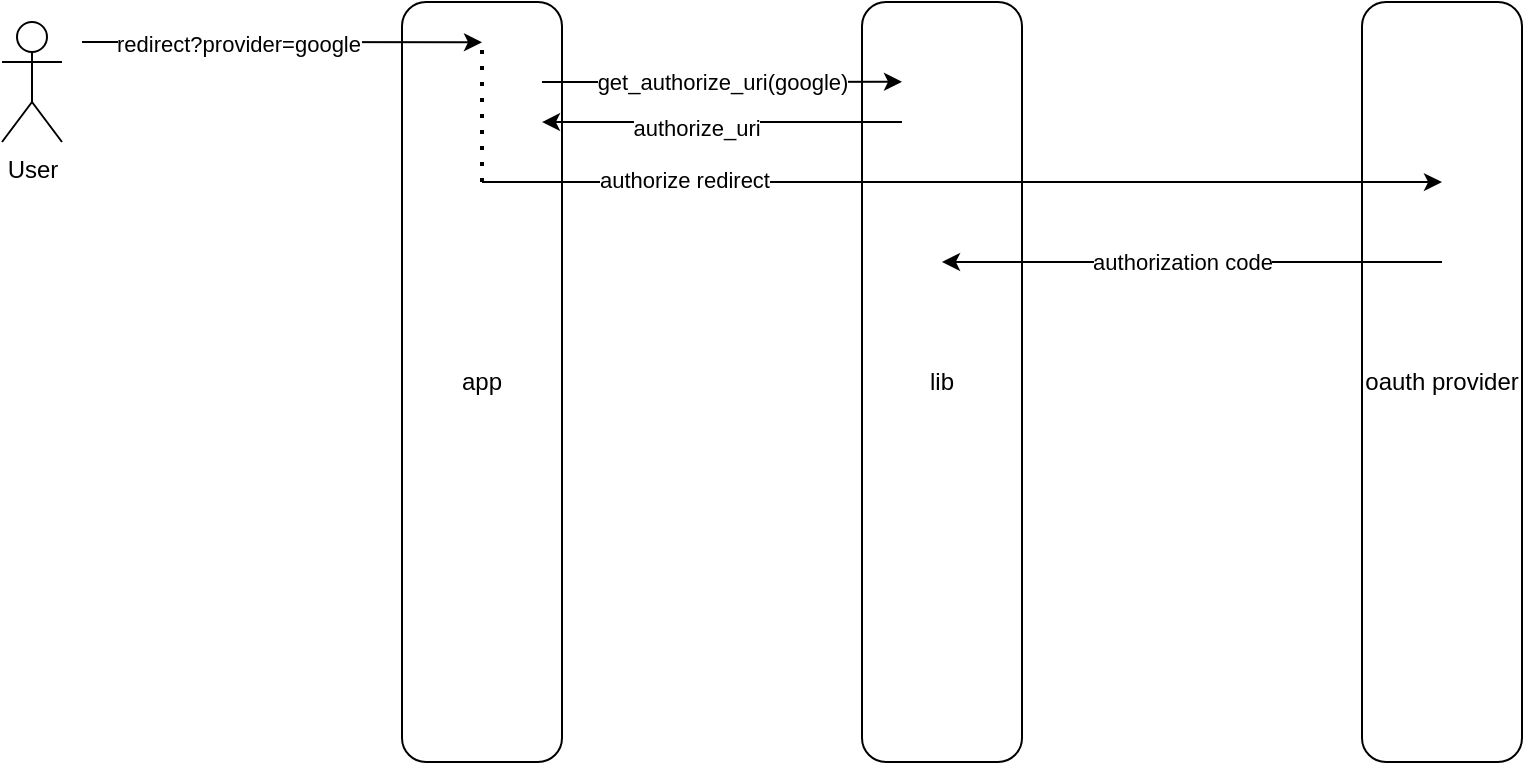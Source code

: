 <mxfile version="20.6.0" type="github">
  <diagram id="C5RBs43oDa-KdzZeNtuy" name="Page-1">
    <mxGraphModel dx="1348" dy="805" grid="1" gridSize="10" guides="1" tooltips="1" connect="1" arrows="1" fold="1" page="1" pageScale="1" pageWidth="827" pageHeight="1169" math="0" shadow="0">
      <root>
        <mxCell id="WIyWlLk6GJQsqaUBKTNV-0" />
        <mxCell id="WIyWlLk6GJQsqaUBKTNV-1" parent="WIyWlLk6GJQsqaUBKTNV-0" />
        <mxCell id="8-UZZp7eL8nday4LSBE8-0" value="app&lt;br&gt;" style="rounded=1;whiteSpace=wrap;html=1;" vertex="1" parent="WIyWlLk6GJQsqaUBKTNV-1">
          <mxGeometry x="240" y="80" width="80" height="380" as="geometry" />
        </mxCell>
        <mxCell id="8-UZZp7eL8nday4LSBE8-1" value="lib" style="rounded=1;whiteSpace=wrap;html=1;" vertex="1" parent="WIyWlLk6GJQsqaUBKTNV-1">
          <mxGeometry x="470" y="80" width="80" height="380" as="geometry" />
        </mxCell>
        <mxCell id="8-UZZp7eL8nday4LSBE8-2" value="oauth provider&lt;br&gt;" style="rounded=1;whiteSpace=wrap;html=1;" vertex="1" parent="WIyWlLk6GJQsqaUBKTNV-1">
          <mxGeometry x="720" y="80" width="80" height="380" as="geometry" />
        </mxCell>
        <mxCell id="8-UZZp7eL8nday4LSBE8-3" value="User" style="shape=umlActor;verticalLabelPosition=bottom;verticalAlign=top;html=1;outlineConnect=0;" vertex="1" parent="WIyWlLk6GJQsqaUBKTNV-1">
          <mxGeometry x="40" y="90" width="30" height="60" as="geometry" />
        </mxCell>
        <mxCell id="8-UZZp7eL8nday4LSBE8-5" value="" style="endArrow=classic;html=1;rounded=0;entryX=0.5;entryY=0.053;entryDx=0;entryDy=0;entryPerimeter=0;" edge="1" parent="WIyWlLk6GJQsqaUBKTNV-1" target="8-UZZp7eL8nday4LSBE8-0">
          <mxGeometry width="50" height="50" relative="1" as="geometry">
            <mxPoint x="80" y="100" as="sourcePoint" />
            <mxPoint x="440" y="380" as="targetPoint" />
          </mxGeometry>
        </mxCell>
        <mxCell id="8-UZZp7eL8nday4LSBE8-6" value="redirect?provider=google&lt;br&gt;" style="edgeLabel;html=1;align=center;verticalAlign=middle;resizable=0;points=[];" vertex="1" connectable="0" parent="8-UZZp7eL8nday4LSBE8-5">
          <mxGeometry x="-0.227" y="-1" relative="1" as="geometry">
            <mxPoint as="offset" />
          </mxGeometry>
        </mxCell>
        <mxCell id="8-UZZp7eL8nday4LSBE8-8" value="" style="endArrow=classic;html=1;rounded=0;entryX=0.25;entryY=0.105;entryDx=0;entryDy=0;entryPerimeter=0;" edge="1" parent="WIyWlLk6GJQsqaUBKTNV-1" target="8-UZZp7eL8nday4LSBE8-1">
          <mxGeometry width="50" height="50" relative="1" as="geometry">
            <mxPoint x="310" y="120" as="sourcePoint" />
            <mxPoint x="330" y="70" as="targetPoint" />
          </mxGeometry>
        </mxCell>
        <mxCell id="8-UZZp7eL8nday4LSBE8-10" value="get_authorize_uri(google)" style="edgeLabel;html=1;align=center;verticalAlign=middle;resizable=0;points=[];" vertex="1" connectable="0" parent="8-UZZp7eL8nday4LSBE8-8">
          <mxGeometry x="-0.4" y="-1" relative="1" as="geometry">
            <mxPoint x="36" y="-1" as="offset" />
          </mxGeometry>
        </mxCell>
        <mxCell id="8-UZZp7eL8nday4LSBE8-11" value="" style="endArrow=classic;html=1;rounded=0;entryX=0.875;entryY=0.158;entryDx=0;entryDy=0;entryPerimeter=0;exitX=0.25;exitY=0.158;exitDx=0;exitDy=0;exitPerimeter=0;" edge="1" parent="WIyWlLk6GJQsqaUBKTNV-1" source="8-UZZp7eL8nday4LSBE8-1" target="8-UZZp7eL8nday4LSBE8-0">
          <mxGeometry width="50" height="50" relative="1" as="geometry">
            <mxPoint x="390" y="420" as="sourcePoint" />
            <mxPoint x="440" y="370" as="targetPoint" />
          </mxGeometry>
        </mxCell>
        <mxCell id="8-UZZp7eL8nday4LSBE8-12" value="authorize_uri" style="edgeLabel;html=1;align=center;verticalAlign=middle;resizable=0;points=[];" vertex="1" connectable="0" parent="8-UZZp7eL8nday4LSBE8-11">
          <mxGeometry x="0.147" y="3" relative="1" as="geometry">
            <mxPoint as="offset" />
          </mxGeometry>
        </mxCell>
        <mxCell id="8-UZZp7eL8nday4LSBE8-13" value="" style="endArrow=classic;html=1;rounded=0;exitX=0.5;exitY=0.237;exitDx=0;exitDy=0;exitPerimeter=0;entryX=0.5;entryY=0.237;entryDx=0;entryDy=0;entryPerimeter=0;" edge="1" parent="WIyWlLk6GJQsqaUBKTNV-1" source="8-UZZp7eL8nday4LSBE8-0" target="8-UZZp7eL8nday4LSBE8-2">
          <mxGeometry width="50" height="50" relative="1" as="geometry">
            <mxPoint x="390" y="420" as="sourcePoint" />
            <mxPoint x="440" y="370" as="targetPoint" />
          </mxGeometry>
        </mxCell>
        <mxCell id="8-UZZp7eL8nday4LSBE8-15" value="authorize redirect" style="edgeLabel;html=1;align=center;verticalAlign=middle;resizable=0;points=[];" vertex="1" connectable="0" parent="8-UZZp7eL8nday4LSBE8-13">
          <mxGeometry x="-0.579" y="1" relative="1" as="geometry">
            <mxPoint as="offset" />
          </mxGeometry>
        </mxCell>
        <mxCell id="8-UZZp7eL8nday4LSBE8-14" value="" style="endArrow=none;dashed=1;html=1;dashPattern=1 3;strokeWidth=2;rounded=0;entryX=0.5;entryY=0.053;entryDx=0;entryDy=0;entryPerimeter=0;" edge="1" parent="WIyWlLk6GJQsqaUBKTNV-1" target="8-UZZp7eL8nday4LSBE8-0">
          <mxGeometry width="50" height="50" relative="1" as="geometry">
            <mxPoint x="280" y="170" as="sourcePoint" />
            <mxPoint x="440" y="370" as="targetPoint" />
          </mxGeometry>
        </mxCell>
        <mxCell id="8-UZZp7eL8nday4LSBE8-16" value="" style="endArrow=classic;html=1;rounded=0;entryX=0.5;entryY=0.342;entryDx=0;entryDy=0;entryPerimeter=0;exitX=0.5;exitY=0.342;exitDx=0;exitDy=0;exitPerimeter=0;" edge="1" parent="WIyWlLk6GJQsqaUBKTNV-1" source="8-UZZp7eL8nday4LSBE8-2" target="8-UZZp7eL8nday4LSBE8-1">
          <mxGeometry width="50" height="50" relative="1" as="geometry">
            <mxPoint x="390" y="420" as="sourcePoint" />
            <mxPoint x="440" y="370" as="targetPoint" />
          </mxGeometry>
        </mxCell>
        <mxCell id="8-UZZp7eL8nday4LSBE8-17" value="authorization code" style="edgeLabel;html=1;align=center;verticalAlign=middle;resizable=0;points=[];" vertex="1" connectable="0" parent="8-UZZp7eL8nday4LSBE8-16">
          <mxGeometry x="0.272" relative="1" as="geometry">
            <mxPoint x="29" as="offset" />
          </mxGeometry>
        </mxCell>
      </root>
    </mxGraphModel>
  </diagram>
</mxfile>
